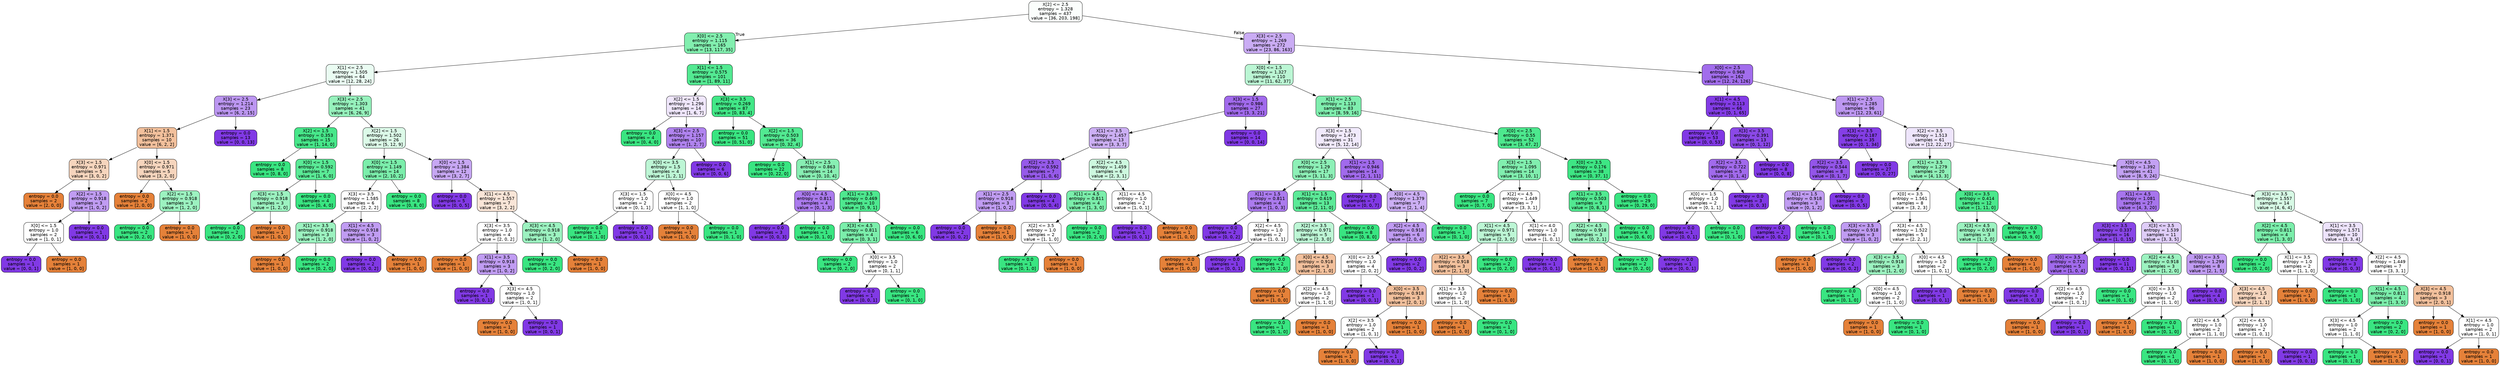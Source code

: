 digraph Tree {
node [shape=box, style="filled, rounded", color="black", fontname=helvetica] ;
edge [fontname=helvetica] ;
0 [label="X[2] <= 2.5\nentropy = 1.328\nsamples = 437\nvalue = [36, 203, 198]", fillcolor="#39e58105"] ;
1 [label="X[0] <= 2.5\nentropy = 1.115\nsamples = 165\nvalue = [13, 117, 35]", fillcolor="#39e581a1"] ;
0 -> 1 [labeldistance=2.5, labelangle=45, headlabel="True"] ;
2 [label="X[1] <= 2.5\nentropy = 1.505\nsamples = 64\nvalue = [12, 28, 24]", fillcolor="#39e5811a"] ;
1 -> 2 ;
3 [label="X[3] <= 2.5\nentropy = 1.214\nsamples = 23\nvalue = [6, 2, 15]", fillcolor="#8139e587"] ;
2 -> 3 ;
4 [label="X[1] <= 1.5\nentropy = 1.371\nsamples = 10\nvalue = [6, 2, 2]", fillcolor="#e581397f"] ;
3 -> 4 ;
5 [label="X[3] <= 1.5\nentropy = 0.971\nsamples = 5\nvalue = [3, 0, 2]", fillcolor="#e5813955"] ;
4 -> 5 ;
6 [label="entropy = 0.0\nsamples = 2\nvalue = [2, 0, 0]", fillcolor="#e58139ff"] ;
5 -> 6 ;
7 [label="X[2] <= 1.5\nentropy = 0.918\nsamples = 3\nvalue = [1, 0, 2]", fillcolor="#8139e57f"] ;
5 -> 7 ;
8 [label="X[0] <= 1.5\nentropy = 1.0\nsamples = 2\nvalue = [1, 0, 1]", fillcolor="#e5813900"] ;
7 -> 8 ;
9 [label="entropy = 0.0\nsamples = 1\nvalue = [0, 0, 1]", fillcolor="#8139e5ff"] ;
8 -> 9 ;
10 [label="entropy = 0.0\nsamples = 1\nvalue = [1, 0, 0]", fillcolor="#e58139ff"] ;
8 -> 10 ;
11 [label="entropy = 0.0\nsamples = 1\nvalue = [0, 0, 1]", fillcolor="#8139e5ff"] ;
7 -> 11 ;
12 [label="X[0] <= 1.5\nentropy = 0.971\nsamples = 5\nvalue = [3, 2, 0]", fillcolor="#e5813955"] ;
4 -> 12 ;
13 [label="entropy = 0.0\nsamples = 2\nvalue = [2, 0, 0]", fillcolor="#e58139ff"] ;
12 -> 13 ;
14 [label="X[2] <= 1.5\nentropy = 0.918\nsamples = 3\nvalue = [1, 2, 0]", fillcolor="#39e5817f"] ;
12 -> 14 ;
15 [label="entropy = 0.0\nsamples = 2\nvalue = [0, 2, 0]", fillcolor="#39e581ff"] ;
14 -> 15 ;
16 [label="entropy = 0.0\nsamples = 1\nvalue = [1, 0, 0]", fillcolor="#e58139ff"] ;
14 -> 16 ;
17 [label="entropy = 0.0\nsamples = 13\nvalue = [0, 0, 13]", fillcolor="#8139e5ff"] ;
3 -> 17 ;
18 [label="X[3] <= 2.5\nentropy = 1.303\nsamples = 41\nvalue = [6, 26, 9]", fillcolor="#39e58187"] ;
2 -> 18 ;
19 [label="X[2] <= 1.5\nentropy = 0.353\nsamples = 15\nvalue = [1, 14, 0]", fillcolor="#39e581ed"] ;
18 -> 19 ;
20 [label="entropy = 0.0\nsamples = 8\nvalue = [0, 8, 0]", fillcolor="#39e581ff"] ;
19 -> 20 ;
21 [label="X[0] <= 1.5\nentropy = 0.592\nsamples = 7\nvalue = [1, 6, 0]", fillcolor="#39e581d4"] ;
19 -> 21 ;
22 [label="X[3] <= 1.5\nentropy = 0.918\nsamples = 3\nvalue = [1, 2, 0]", fillcolor="#39e5817f"] ;
21 -> 22 ;
23 [label="entropy = 0.0\nsamples = 2\nvalue = [0, 2, 0]", fillcolor="#39e581ff"] ;
22 -> 23 ;
24 [label="entropy = 0.0\nsamples = 1\nvalue = [1, 0, 0]", fillcolor="#e58139ff"] ;
22 -> 24 ;
25 [label="entropy = 0.0\nsamples = 4\nvalue = [0, 4, 0]", fillcolor="#39e581ff"] ;
21 -> 25 ;
26 [label="X[2] <= 1.5\nentropy = 1.502\nsamples = 26\nvalue = [5, 12, 9]", fillcolor="#39e5812d"] ;
18 -> 26 ;
27 [label="X[0] <= 1.5\nentropy = 1.149\nsamples = 14\nvalue = [2, 10, 2]", fillcolor="#39e581aa"] ;
26 -> 27 ;
28 [label="X[3] <= 3.5\nentropy = 1.585\nsamples = 6\nvalue = [2, 2, 2]", fillcolor="#e5813900"] ;
27 -> 28 ;
29 [label="X[1] <= 3.5\nentropy = 0.918\nsamples = 3\nvalue = [1, 2, 0]", fillcolor="#39e5817f"] ;
28 -> 29 ;
30 [label="entropy = 0.0\nsamples = 1\nvalue = [1, 0, 0]", fillcolor="#e58139ff"] ;
29 -> 30 ;
31 [label="entropy = 0.0\nsamples = 2\nvalue = [0, 2, 0]", fillcolor="#39e581ff"] ;
29 -> 31 ;
32 [label="X[1] <= 4.5\nentropy = 0.918\nsamples = 3\nvalue = [1, 0, 2]", fillcolor="#8139e57f"] ;
28 -> 32 ;
33 [label="entropy = 0.0\nsamples = 2\nvalue = [0, 0, 2]", fillcolor="#8139e5ff"] ;
32 -> 33 ;
34 [label="entropy = 0.0\nsamples = 1\nvalue = [1, 0, 0]", fillcolor="#e58139ff"] ;
32 -> 34 ;
35 [label="entropy = 0.0\nsamples = 8\nvalue = [0, 8, 0]", fillcolor="#39e581ff"] ;
27 -> 35 ;
36 [label="X[0] <= 1.5\nentropy = 1.384\nsamples = 12\nvalue = [3, 2, 7]", fillcolor="#8139e571"] ;
26 -> 36 ;
37 [label="entropy = 0.0\nsamples = 5\nvalue = [0, 0, 5]", fillcolor="#8139e5ff"] ;
36 -> 37 ;
38 [label="X[1] <= 4.5\nentropy = 1.557\nsamples = 7\nvalue = [3, 2, 2]", fillcolor="#e5813933"] ;
36 -> 38 ;
39 [label="X[3] <= 3.5\nentropy = 1.0\nsamples = 4\nvalue = [2, 0, 2]", fillcolor="#e5813900"] ;
38 -> 39 ;
40 [label="entropy = 0.0\nsamples = 1\nvalue = [1, 0, 0]", fillcolor="#e58139ff"] ;
39 -> 40 ;
41 [label="X[1] <= 3.5\nentropy = 0.918\nsamples = 3\nvalue = [1, 0, 2]", fillcolor="#8139e57f"] ;
39 -> 41 ;
42 [label="entropy = 0.0\nsamples = 1\nvalue = [0, 0, 1]", fillcolor="#8139e5ff"] ;
41 -> 42 ;
43 [label="X[3] <= 4.5\nentropy = 1.0\nsamples = 2\nvalue = [1, 0, 1]", fillcolor="#e5813900"] ;
41 -> 43 ;
44 [label="entropy = 0.0\nsamples = 1\nvalue = [1, 0, 0]", fillcolor="#e58139ff"] ;
43 -> 44 ;
45 [label="entropy = 0.0\nsamples = 1\nvalue = [0, 0, 1]", fillcolor="#8139e5ff"] ;
43 -> 45 ;
46 [label="X[3] <= 4.5\nentropy = 0.918\nsamples = 3\nvalue = [1, 2, 0]", fillcolor="#39e5817f"] ;
38 -> 46 ;
47 [label="entropy = 0.0\nsamples = 2\nvalue = [0, 2, 0]", fillcolor="#39e581ff"] ;
46 -> 47 ;
48 [label="entropy = 0.0\nsamples = 1\nvalue = [1, 0, 0]", fillcolor="#e58139ff"] ;
46 -> 48 ;
49 [label="X[1] <= 1.5\nentropy = 0.575\nsamples = 101\nvalue = [1, 89, 11]", fillcolor="#39e581dd"] ;
1 -> 49 ;
50 [label="X[2] <= 1.5\nentropy = 1.296\nsamples = 14\nvalue = [1, 6, 7]", fillcolor="#8139e520"] ;
49 -> 50 ;
51 [label="entropy = 0.0\nsamples = 4\nvalue = [0, 4, 0]", fillcolor="#39e581ff"] ;
50 -> 51 ;
52 [label="X[3] <= 2.5\nentropy = 1.157\nsamples = 10\nvalue = [1, 2, 7]", fillcolor="#8139e59f"] ;
50 -> 52 ;
53 [label="X[0] <= 3.5\nentropy = 1.5\nsamples = 4\nvalue = [1, 2, 1]", fillcolor="#39e58155"] ;
52 -> 53 ;
54 [label="X[3] <= 1.5\nentropy = 1.0\nsamples = 2\nvalue = [0, 1, 1]", fillcolor="#39e58100"] ;
53 -> 54 ;
55 [label="entropy = 0.0\nsamples = 1\nvalue = [0, 1, 0]", fillcolor="#39e581ff"] ;
54 -> 55 ;
56 [label="entropy = 0.0\nsamples = 1\nvalue = [0, 0, 1]", fillcolor="#8139e5ff"] ;
54 -> 56 ;
57 [label="X[0] <= 4.5\nentropy = 1.0\nsamples = 2\nvalue = [1, 1, 0]", fillcolor="#e5813900"] ;
53 -> 57 ;
58 [label="entropy = 0.0\nsamples = 1\nvalue = [1, 0, 0]", fillcolor="#e58139ff"] ;
57 -> 58 ;
59 [label="entropy = 0.0\nsamples = 1\nvalue = [0, 1, 0]", fillcolor="#39e581ff"] ;
57 -> 59 ;
60 [label="entropy = 0.0\nsamples = 6\nvalue = [0, 0, 6]", fillcolor="#8139e5ff"] ;
52 -> 60 ;
61 [label="X[3] <= 3.5\nentropy = 0.269\nsamples = 87\nvalue = [0, 83, 4]", fillcolor="#39e581f3"] ;
49 -> 61 ;
62 [label="entropy = 0.0\nsamples = 51\nvalue = [0, 51, 0]", fillcolor="#39e581ff"] ;
61 -> 62 ;
63 [label="X[2] <= 1.5\nentropy = 0.503\nsamples = 36\nvalue = [0, 32, 4]", fillcolor="#39e581df"] ;
61 -> 63 ;
64 [label="entropy = 0.0\nsamples = 22\nvalue = [0, 22, 0]", fillcolor="#39e581ff"] ;
63 -> 64 ;
65 [label="X[1] <= 2.5\nentropy = 0.863\nsamples = 14\nvalue = [0, 10, 4]", fillcolor="#39e58199"] ;
63 -> 65 ;
66 [label="X[0] <= 4.5\nentropy = 0.811\nsamples = 4\nvalue = [0, 1, 3]", fillcolor="#8139e5aa"] ;
65 -> 66 ;
67 [label="entropy = 0.0\nsamples = 3\nvalue = [0, 0, 3]", fillcolor="#8139e5ff"] ;
66 -> 67 ;
68 [label="entropy = 0.0\nsamples = 1\nvalue = [0, 1, 0]", fillcolor="#39e581ff"] ;
66 -> 68 ;
69 [label="X[1] <= 3.5\nentropy = 0.469\nsamples = 10\nvalue = [0, 9, 1]", fillcolor="#39e581e3"] ;
65 -> 69 ;
70 [label="X[3] <= 4.5\nentropy = 0.811\nsamples = 4\nvalue = [0, 3, 1]", fillcolor="#39e581aa"] ;
69 -> 70 ;
71 [label="entropy = 0.0\nsamples = 2\nvalue = [0, 2, 0]", fillcolor="#39e581ff"] ;
70 -> 71 ;
72 [label="X[0] <= 3.5\nentropy = 1.0\nsamples = 2\nvalue = [0, 1, 1]", fillcolor="#39e58100"] ;
70 -> 72 ;
73 [label="entropy = 0.0\nsamples = 1\nvalue = [0, 0, 1]", fillcolor="#8139e5ff"] ;
72 -> 73 ;
74 [label="entropy = 0.0\nsamples = 1\nvalue = [0, 1, 0]", fillcolor="#39e581ff"] ;
72 -> 74 ;
75 [label="entropy = 0.0\nsamples = 6\nvalue = [0, 6, 0]", fillcolor="#39e581ff"] ;
69 -> 75 ;
76 [label="X[3] <= 2.5\nentropy = 1.269\nsamples = 272\nvalue = [23, 86, 163]", fillcolor="#8139e56a"] ;
0 -> 76 [labeldistance=2.5, labelangle=-45, headlabel="False"] ;
77 [label="X[0] <= 1.5\nentropy = 1.327\nsamples = 110\nvalue = [11, 62, 37]", fillcolor="#39e58157"] ;
76 -> 77 ;
78 [label="X[3] <= 1.5\nentropy = 0.986\nsamples = 27\nvalue = [3, 3, 21]", fillcolor="#8139e5bf"] ;
77 -> 78 ;
79 [label="X[1] <= 3.5\nentropy = 1.457\nsamples = 13\nvalue = [3, 3, 7]", fillcolor="#8139e566"] ;
78 -> 79 ;
80 [label="X[2] <= 3.5\nentropy = 0.592\nsamples = 7\nvalue = [1, 0, 6]", fillcolor="#8139e5d4"] ;
79 -> 80 ;
81 [label="X[1] <= 2.5\nentropy = 0.918\nsamples = 3\nvalue = [1, 0, 2]", fillcolor="#8139e57f"] ;
80 -> 81 ;
82 [label="entropy = 0.0\nsamples = 2\nvalue = [0, 0, 2]", fillcolor="#8139e5ff"] ;
81 -> 82 ;
83 [label="entropy = 0.0\nsamples = 1\nvalue = [1, 0, 0]", fillcolor="#e58139ff"] ;
81 -> 83 ;
84 [label="entropy = 0.0\nsamples = 4\nvalue = [0, 0, 4]", fillcolor="#8139e5ff"] ;
80 -> 84 ;
85 [label="X[2] <= 4.5\nentropy = 1.459\nsamples = 6\nvalue = [2, 3, 1]", fillcolor="#39e58140"] ;
79 -> 85 ;
86 [label="X[1] <= 4.5\nentropy = 0.811\nsamples = 4\nvalue = [1, 3, 0]", fillcolor="#39e581aa"] ;
85 -> 86 ;
87 [label="X[2] <= 3.5\nentropy = 1.0\nsamples = 2\nvalue = [1, 1, 0]", fillcolor="#e5813900"] ;
86 -> 87 ;
88 [label="entropy = 0.0\nsamples = 1\nvalue = [0, 1, 0]", fillcolor="#39e581ff"] ;
87 -> 88 ;
89 [label="entropy = 0.0\nsamples = 1\nvalue = [1, 0, 0]", fillcolor="#e58139ff"] ;
87 -> 89 ;
90 [label="entropy = 0.0\nsamples = 2\nvalue = [0, 2, 0]", fillcolor="#39e581ff"] ;
86 -> 90 ;
91 [label="X[1] <= 4.5\nentropy = 1.0\nsamples = 2\nvalue = [1, 0, 1]", fillcolor="#e5813900"] ;
85 -> 91 ;
92 [label="entropy = 0.0\nsamples = 1\nvalue = [0, 0, 1]", fillcolor="#8139e5ff"] ;
91 -> 92 ;
93 [label="entropy = 0.0\nsamples = 1\nvalue = [1, 0, 0]", fillcolor="#e58139ff"] ;
91 -> 93 ;
94 [label="entropy = 0.0\nsamples = 14\nvalue = [0, 0, 14]", fillcolor="#8139e5ff"] ;
78 -> 94 ;
95 [label="X[1] <= 2.5\nentropy = 1.133\nsamples = 83\nvalue = [8, 59, 16]", fillcolor="#39e581a4"] ;
77 -> 95 ;
96 [label="X[3] <= 1.5\nentropy = 1.473\nsamples = 31\nvalue = [5, 12, 14]", fillcolor="#8139e51b"] ;
95 -> 96 ;
97 [label="X[0] <= 2.5\nentropy = 1.29\nsamples = 17\nvalue = [3, 11, 3]", fillcolor="#39e58192"] ;
96 -> 97 ;
98 [label="X[1] <= 1.5\nentropy = 0.811\nsamples = 4\nvalue = [1, 0, 3]", fillcolor="#8139e5aa"] ;
97 -> 98 ;
99 [label="entropy = 0.0\nsamples = 2\nvalue = [0, 0, 2]", fillcolor="#8139e5ff"] ;
98 -> 99 ;
100 [label="X[2] <= 4.5\nentropy = 1.0\nsamples = 2\nvalue = [1, 0, 1]", fillcolor="#e5813900"] ;
98 -> 100 ;
101 [label="entropy = 0.0\nsamples = 1\nvalue = [1, 0, 0]", fillcolor="#e58139ff"] ;
100 -> 101 ;
102 [label="entropy = 0.0\nsamples = 1\nvalue = [0, 0, 1]", fillcolor="#8139e5ff"] ;
100 -> 102 ;
103 [label="X[1] <= 1.5\nentropy = 0.619\nsamples = 13\nvalue = [2, 11, 0]", fillcolor="#39e581d1"] ;
97 -> 103 ;
104 [label="X[2] <= 3.5\nentropy = 0.971\nsamples = 5\nvalue = [2, 3, 0]", fillcolor="#39e58155"] ;
103 -> 104 ;
105 [label="entropy = 0.0\nsamples = 2\nvalue = [0, 2, 0]", fillcolor="#39e581ff"] ;
104 -> 105 ;
106 [label="X[0] <= 4.5\nentropy = 0.918\nsamples = 3\nvalue = [2, 1, 0]", fillcolor="#e581397f"] ;
104 -> 106 ;
107 [label="entropy = 0.0\nsamples = 1\nvalue = [1, 0, 0]", fillcolor="#e58139ff"] ;
106 -> 107 ;
108 [label="X[2] <= 4.5\nentropy = 1.0\nsamples = 2\nvalue = [1, 1, 0]", fillcolor="#e5813900"] ;
106 -> 108 ;
109 [label="entropy = 0.0\nsamples = 1\nvalue = [0, 1, 0]", fillcolor="#39e581ff"] ;
108 -> 109 ;
110 [label="entropy = 0.0\nsamples = 1\nvalue = [1, 0, 0]", fillcolor="#e58139ff"] ;
108 -> 110 ;
111 [label="entropy = 0.0\nsamples = 8\nvalue = [0, 8, 0]", fillcolor="#39e581ff"] ;
103 -> 111 ;
112 [label="X[1] <= 1.5\nentropy = 0.946\nsamples = 14\nvalue = [2, 1, 11]", fillcolor="#8139e5bf"] ;
96 -> 112 ;
113 [label="entropy = 0.0\nsamples = 7\nvalue = [0, 0, 7]", fillcolor="#8139e5ff"] ;
112 -> 113 ;
114 [label="X[0] <= 4.5\nentropy = 1.379\nsamples = 7\nvalue = [2, 1, 4]", fillcolor="#8139e566"] ;
112 -> 114 ;
115 [label="X[2] <= 4.5\nentropy = 0.918\nsamples = 6\nvalue = [2, 0, 4]", fillcolor="#8139e57f"] ;
114 -> 115 ;
116 [label="X[0] <= 2.5\nentropy = 1.0\nsamples = 4\nvalue = [2, 0, 2]", fillcolor="#e5813900"] ;
115 -> 116 ;
117 [label="entropy = 0.0\nsamples = 1\nvalue = [0, 0, 1]", fillcolor="#8139e5ff"] ;
116 -> 117 ;
118 [label="X[0] <= 3.5\nentropy = 0.918\nsamples = 3\nvalue = [2, 0, 1]", fillcolor="#e581397f"] ;
116 -> 118 ;
119 [label="X[2] <= 3.5\nentropy = 1.0\nsamples = 2\nvalue = [1, 0, 1]", fillcolor="#e5813900"] ;
118 -> 119 ;
120 [label="entropy = 0.0\nsamples = 1\nvalue = [1, 0, 0]", fillcolor="#e58139ff"] ;
119 -> 120 ;
121 [label="entropy = 0.0\nsamples = 1\nvalue = [0, 0, 1]", fillcolor="#8139e5ff"] ;
119 -> 121 ;
122 [label="entropy = 0.0\nsamples = 1\nvalue = [1, 0, 0]", fillcolor="#e58139ff"] ;
118 -> 122 ;
123 [label="entropy = 0.0\nsamples = 2\nvalue = [0, 0, 2]", fillcolor="#8139e5ff"] ;
115 -> 123 ;
124 [label="entropy = 0.0\nsamples = 1\nvalue = [0, 1, 0]", fillcolor="#39e581ff"] ;
114 -> 124 ;
125 [label="X[0] <= 2.5\nentropy = 0.55\nsamples = 52\nvalue = [3, 47, 2]", fillcolor="#39e581e5"] ;
95 -> 125 ;
126 [label="X[3] <= 1.5\nentropy = 1.095\nsamples = 14\nvalue = [3, 10, 1]", fillcolor="#39e581a2"] ;
125 -> 126 ;
127 [label="entropy = 0.0\nsamples = 7\nvalue = [0, 7, 0]", fillcolor="#39e581ff"] ;
126 -> 127 ;
128 [label="X[2] <= 4.5\nentropy = 1.449\nsamples = 7\nvalue = [3, 3, 1]", fillcolor="#e5813900"] ;
126 -> 128 ;
129 [label="X[1] <= 4.5\nentropy = 0.971\nsamples = 5\nvalue = [2, 3, 0]", fillcolor="#39e58155"] ;
128 -> 129 ;
130 [label="X[2] <= 3.5\nentropy = 0.918\nsamples = 3\nvalue = [2, 1, 0]", fillcolor="#e581397f"] ;
129 -> 130 ;
131 [label="X[1] <= 3.5\nentropy = 1.0\nsamples = 2\nvalue = [1, 1, 0]", fillcolor="#e5813900"] ;
130 -> 131 ;
132 [label="entropy = 0.0\nsamples = 1\nvalue = [1, 0, 0]", fillcolor="#e58139ff"] ;
131 -> 132 ;
133 [label="entropy = 0.0\nsamples = 1\nvalue = [0, 1, 0]", fillcolor="#39e581ff"] ;
131 -> 133 ;
134 [label="entropy = 0.0\nsamples = 1\nvalue = [1, 0, 0]", fillcolor="#e58139ff"] ;
130 -> 134 ;
135 [label="entropy = 0.0\nsamples = 2\nvalue = [0, 2, 0]", fillcolor="#39e581ff"] ;
129 -> 135 ;
136 [label="X[1] <= 4.0\nentropy = 1.0\nsamples = 2\nvalue = [1, 0, 1]", fillcolor="#e5813900"] ;
128 -> 136 ;
137 [label="entropy = 0.0\nsamples = 1\nvalue = [0, 0, 1]", fillcolor="#8139e5ff"] ;
136 -> 137 ;
138 [label="entropy = 0.0\nsamples = 1\nvalue = [1, 0, 0]", fillcolor="#e58139ff"] ;
136 -> 138 ;
139 [label="X[0] <= 3.5\nentropy = 0.176\nsamples = 38\nvalue = [0, 37, 1]", fillcolor="#39e581f8"] ;
125 -> 139 ;
140 [label="X[1] <= 3.5\nentropy = 0.503\nsamples = 9\nvalue = [0, 8, 1]", fillcolor="#39e581df"] ;
139 -> 140 ;
141 [label="X[2] <= 4.5\nentropy = 0.918\nsamples = 3\nvalue = [0, 2, 1]", fillcolor="#39e5817f"] ;
140 -> 141 ;
142 [label="entropy = 0.0\nsamples = 2\nvalue = [0, 2, 0]", fillcolor="#39e581ff"] ;
141 -> 142 ;
143 [label="entropy = 0.0\nsamples = 1\nvalue = [0, 0, 1]", fillcolor="#8139e5ff"] ;
141 -> 143 ;
144 [label="entropy = 0.0\nsamples = 6\nvalue = [0, 6, 0]", fillcolor="#39e581ff"] ;
140 -> 144 ;
145 [label="entropy = 0.0\nsamples = 29\nvalue = [0, 29, 0]", fillcolor="#39e581ff"] ;
139 -> 145 ;
146 [label="X[0] <= 2.5\nentropy = 0.968\nsamples = 162\nvalue = [12, 24, 126]", fillcolor="#8139e5bc"] ;
76 -> 146 ;
147 [label="X[1] <= 4.5\nentropy = 0.113\nsamples = 66\nvalue = [0, 1, 65]", fillcolor="#8139e5fb"] ;
146 -> 147 ;
148 [label="entropy = 0.0\nsamples = 53\nvalue = [0, 0, 53]", fillcolor="#8139e5ff"] ;
147 -> 148 ;
149 [label="X[3] <= 3.5\nentropy = 0.391\nsamples = 13\nvalue = [0, 1, 12]", fillcolor="#8139e5ea"] ;
147 -> 149 ;
150 [label="X[2] <= 3.5\nentropy = 0.722\nsamples = 5\nvalue = [0, 1, 4]", fillcolor="#8139e5bf"] ;
149 -> 150 ;
151 [label="X[0] <= 1.5\nentropy = 1.0\nsamples = 2\nvalue = [0, 1, 1]", fillcolor="#39e58100"] ;
150 -> 151 ;
152 [label="entropy = 0.0\nsamples = 1\nvalue = [0, 0, 1]", fillcolor="#8139e5ff"] ;
151 -> 152 ;
153 [label="entropy = 0.0\nsamples = 1\nvalue = [0, 1, 0]", fillcolor="#39e581ff"] ;
151 -> 153 ;
154 [label="entropy = 0.0\nsamples = 3\nvalue = [0, 0, 3]", fillcolor="#8139e5ff"] ;
150 -> 154 ;
155 [label="entropy = 0.0\nsamples = 8\nvalue = [0, 0, 8]", fillcolor="#8139e5ff"] ;
149 -> 155 ;
156 [label="X[1] <= 2.5\nentropy = 1.285\nsamples = 96\nvalue = [12, 23, 61]", fillcolor="#8139e585"] ;
146 -> 156 ;
157 [label="X[3] <= 3.5\nentropy = 0.187\nsamples = 35\nvalue = [0, 1, 34]", fillcolor="#8139e5f8"] ;
156 -> 157 ;
158 [label="X[2] <= 3.5\nentropy = 0.544\nsamples = 8\nvalue = [0, 1, 7]", fillcolor="#8139e5db"] ;
157 -> 158 ;
159 [label="X[1] <= 1.5\nentropy = 0.918\nsamples = 3\nvalue = [0, 1, 2]", fillcolor="#8139e57f"] ;
158 -> 159 ;
160 [label="entropy = 0.0\nsamples = 2\nvalue = [0, 0, 2]", fillcolor="#8139e5ff"] ;
159 -> 160 ;
161 [label="entropy = 0.0\nsamples = 1\nvalue = [0, 1, 0]", fillcolor="#39e581ff"] ;
159 -> 161 ;
162 [label="entropy = 0.0\nsamples = 5\nvalue = [0, 0, 5]", fillcolor="#8139e5ff"] ;
158 -> 162 ;
163 [label="entropy = 0.0\nsamples = 27\nvalue = [0, 0, 27]", fillcolor="#8139e5ff"] ;
157 -> 163 ;
164 [label="X[2] <= 3.5\nentropy = 1.513\nsamples = 61\nvalue = [12, 22, 27]", fillcolor="#8139e521"] ;
156 -> 164 ;
165 [label="X[1] <= 3.5\nentropy = 1.279\nsamples = 20\nvalue = [4, 13, 3]", fillcolor="#39e5818f"] ;
164 -> 165 ;
166 [label="X[0] <= 3.5\nentropy = 1.561\nsamples = 8\nvalue = [3, 2, 3]", fillcolor="#e5813900"] ;
165 -> 166 ;
167 [label="X[3] <= 3.5\nentropy = 0.918\nsamples = 3\nvalue = [1, 0, 2]", fillcolor="#8139e57f"] ;
166 -> 167 ;
168 [label="entropy = 0.0\nsamples = 1\nvalue = [1, 0, 0]", fillcolor="#e58139ff"] ;
167 -> 168 ;
169 [label="entropy = 0.0\nsamples = 2\nvalue = [0, 0, 2]", fillcolor="#8139e5ff"] ;
167 -> 169 ;
170 [label="X[3] <= 4.5\nentropy = 1.522\nsamples = 5\nvalue = [2, 2, 1]", fillcolor="#e5813900"] ;
166 -> 170 ;
171 [label="X[3] <= 3.5\nentropy = 0.918\nsamples = 3\nvalue = [1, 2, 0]", fillcolor="#39e5817f"] ;
170 -> 171 ;
172 [label="entropy = 0.0\nsamples = 1\nvalue = [0, 1, 0]", fillcolor="#39e581ff"] ;
171 -> 172 ;
173 [label="X[0] <= 4.5\nentropy = 1.0\nsamples = 2\nvalue = [1, 1, 0]", fillcolor="#e5813900"] ;
171 -> 173 ;
174 [label="entropy = 0.0\nsamples = 1\nvalue = [1, 0, 0]", fillcolor="#e58139ff"] ;
173 -> 174 ;
175 [label="entropy = 0.0\nsamples = 1\nvalue = [0, 1, 0]", fillcolor="#39e581ff"] ;
173 -> 175 ;
176 [label="X[0] <= 4.5\nentropy = 1.0\nsamples = 2\nvalue = [1, 0, 1]", fillcolor="#e5813900"] ;
170 -> 176 ;
177 [label="entropy = 0.0\nsamples = 1\nvalue = [0, 0, 1]", fillcolor="#8139e5ff"] ;
176 -> 177 ;
178 [label="entropy = 0.0\nsamples = 1\nvalue = [1, 0, 0]", fillcolor="#e58139ff"] ;
176 -> 178 ;
179 [label="X[0] <= 3.5\nentropy = 0.414\nsamples = 12\nvalue = [1, 11, 0]", fillcolor="#39e581e8"] ;
165 -> 179 ;
180 [label="X[3] <= 4.5\nentropy = 0.918\nsamples = 3\nvalue = [1, 2, 0]", fillcolor="#39e5817f"] ;
179 -> 180 ;
181 [label="entropy = 0.0\nsamples = 2\nvalue = [0, 2, 0]", fillcolor="#39e581ff"] ;
180 -> 181 ;
182 [label="entropy = 0.0\nsamples = 1\nvalue = [1, 0, 0]", fillcolor="#e58139ff"] ;
180 -> 182 ;
183 [label="entropy = 0.0\nsamples = 9\nvalue = [0, 9, 0]", fillcolor="#39e581ff"] ;
179 -> 183 ;
184 [label="X[0] <= 4.5\nentropy = 1.392\nsamples = 41\nvalue = [8, 9, 24]", fillcolor="#8139e578"] ;
164 -> 184 ;
185 [label="X[1] <= 4.5\nentropy = 1.081\nsamples = 27\nvalue = [4, 3, 20]", fillcolor="#8139e5b1"] ;
184 -> 185 ;
186 [label="X[3] <= 3.5\nentropy = 0.337\nsamples = 16\nvalue = [1, 0, 15]", fillcolor="#8139e5ee"] ;
185 -> 186 ;
187 [label="X[0] <= 3.5\nentropy = 0.722\nsamples = 5\nvalue = [1, 0, 4]", fillcolor="#8139e5bf"] ;
186 -> 187 ;
188 [label="entropy = 0.0\nsamples = 3\nvalue = [0, 0, 3]", fillcolor="#8139e5ff"] ;
187 -> 188 ;
189 [label="X[2] <= 4.5\nentropy = 1.0\nsamples = 2\nvalue = [1, 0, 1]", fillcolor="#e5813900"] ;
187 -> 189 ;
190 [label="entropy = 0.0\nsamples = 1\nvalue = [1, 0, 0]", fillcolor="#e58139ff"] ;
189 -> 190 ;
191 [label="entropy = 0.0\nsamples = 1\nvalue = [0, 0, 1]", fillcolor="#8139e5ff"] ;
189 -> 191 ;
192 [label="entropy = 0.0\nsamples = 11\nvalue = [0, 0, 11]", fillcolor="#8139e5ff"] ;
186 -> 192 ;
193 [label="X[3] <= 3.5\nentropy = 1.539\nsamples = 11\nvalue = [3, 3, 5]", fillcolor="#8139e540"] ;
185 -> 193 ;
194 [label="X[2] <= 4.5\nentropy = 0.918\nsamples = 3\nvalue = [1, 2, 0]", fillcolor="#39e5817f"] ;
193 -> 194 ;
195 [label="entropy = 0.0\nsamples = 1\nvalue = [0, 1, 0]", fillcolor="#39e581ff"] ;
194 -> 195 ;
196 [label="X[0] <= 3.5\nentropy = 1.0\nsamples = 2\nvalue = [1, 1, 0]", fillcolor="#e5813900"] ;
194 -> 196 ;
197 [label="entropy = 0.0\nsamples = 1\nvalue = [1, 0, 0]", fillcolor="#e58139ff"] ;
196 -> 197 ;
198 [label="entropy = 0.0\nsamples = 1\nvalue = [0, 1, 0]", fillcolor="#39e581ff"] ;
196 -> 198 ;
199 [label="X[0] <= 3.5\nentropy = 1.299\nsamples = 8\nvalue = [2, 1, 5]", fillcolor="#8139e580"] ;
193 -> 199 ;
200 [label="entropy = 0.0\nsamples = 4\nvalue = [0, 0, 4]", fillcolor="#8139e5ff"] ;
199 -> 200 ;
201 [label="X[3] <= 4.5\nentropy = 1.5\nsamples = 4\nvalue = [2, 1, 1]", fillcolor="#e5813955"] ;
199 -> 201 ;
202 [label="X[2] <= 4.5\nentropy = 1.0\nsamples = 2\nvalue = [1, 1, 0]", fillcolor="#e5813900"] ;
201 -> 202 ;
203 [label="entropy = 0.0\nsamples = 1\nvalue = [0, 1, 0]", fillcolor="#39e581ff"] ;
202 -> 203 ;
204 [label="entropy = 0.0\nsamples = 1\nvalue = [1, 0, 0]", fillcolor="#e58139ff"] ;
202 -> 204 ;
205 [label="X[2] <= 4.5\nentropy = 1.0\nsamples = 2\nvalue = [1, 0, 1]", fillcolor="#e5813900"] ;
201 -> 205 ;
206 [label="entropy = 0.0\nsamples = 1\nvalue = [1, 0, 0]", fillcolor="#e58139ff"] ;
205 -> 206 ;
207 [label="entropy = 0.0\nsamples = 1\nvalue = [0, 0, 1]", fillcolor="#8139e5ff"] ;
205 -> 207 ;
208 [label="X[3] <= 3.5\nentropy = 1.557\nsamples = 14\nvalue = [4, 6, 4]", fillcolor="#39e58133"] ;
184 -> 208 ;
209 [label="X[2] <= 4.5\nentropy = 0.811\nsamples = 4\nvalue = [1, 3, 0]", fillcolor="#39e581aa"] ;
208 -> 209 ;
210 [label="entropy = 0.0\nsamples = 2\nvalue = [0, 2, 0]", fillcolor="#39e581ff"] ;
209 -> 210 ;
211 [label="X[1] <= 3.5\nentropy = 1.0\nsamples = 2\nvalue = [1, 1, 0]", fillcolor="#e5813900"] ;
209 -> 211 ;
212 [label="entropy = 0.0\nsamples = 1\nvalue = [1, 0, 0]", fillcolor="#e58139ff"] ;
211 -> 212 ;
213 [label="entropy = 0.0\nsamples = 1\nvalue = [0, 1, 0]", fillcolor="#39e581ff"] ;
211 -> 213 ;
214 [label="X[1] <= 3.5\nentropy = 1.571\nsamples = 10\nvalue = [3, 3, 4]", fillcolor="#8139e524"] ;
208 -> 214 ;
215 [label="entropy = 0.0\nsamples = 3\nvalue = [0, 0, 3]", fillcolor="#8139e5ff"] ;
214 -> 215 ;
216 [label="X[2] <= 4.5\nentropy = 1.449\nsamples = 7\nvalue = [3, 3, 1]", fillcolor="#e5813900"] ;
214 -> 216 ;
217 [label="X[1] <= 4.5\nentropy = 0.811\nsamples = 4\nvalue = [1, 3, 0]", fillcolor="#39e581aa"] ;
216 -> 217 ;
218 [label="X[3] <= 4.5\nentropy = 1.0\nsamples = 2\nvalue = [1, 1, 0]", fillcolor="#e5813900"] ;
217 -> 218 ;
219 [label="entropy = 0.0\nsamples = 1\nvalue = [0, 1, 0]", fillcolor="#39e581ff"] ;
218 -> 219 ;
220 [label="entropy = 0.0\nsamples = 1\nvalue = [1, 0, 0]", fillcolor="#e58139ff"] ;
218 -> 220 ;
221 [label="entropy = 0.0\nsamples = 2\nvalue = [0, 2, 0]", fillcolor="#39e581ff"] ;
217 -> 221 ;
222 [label="X[3] <= 4.5\nentropy = 0.918\nsamples = 3\nvalue = [2, 0, 1]", fillcolor="#e581397f"] ;
216 -> 222 ;
223 [label="entropy = 0.0\nsamples = 1\nvalue = [1, 0, 0]", fillcolor="#e58139ff"] ;
222 -> 223 ;
224 [label="X[1] <= 4.5\nentropy = 1.0\nsamples = 2\nvalue = [1, 0, 1]", fillcolor="#e5813900"] ;
222 -> 224 ;
225 [label="entropy = 0.0\nsamples = 1\nvalue = [0, 0, 1]", fillcolor="#8139e5ff"] ;
224 -> 225 ;
226 [label="entropy = 0.0\nsamples = 1\nvalue = [1, 0, 0]", fillcolor="#e58139ff"] ;
224 -> 226 ;
}